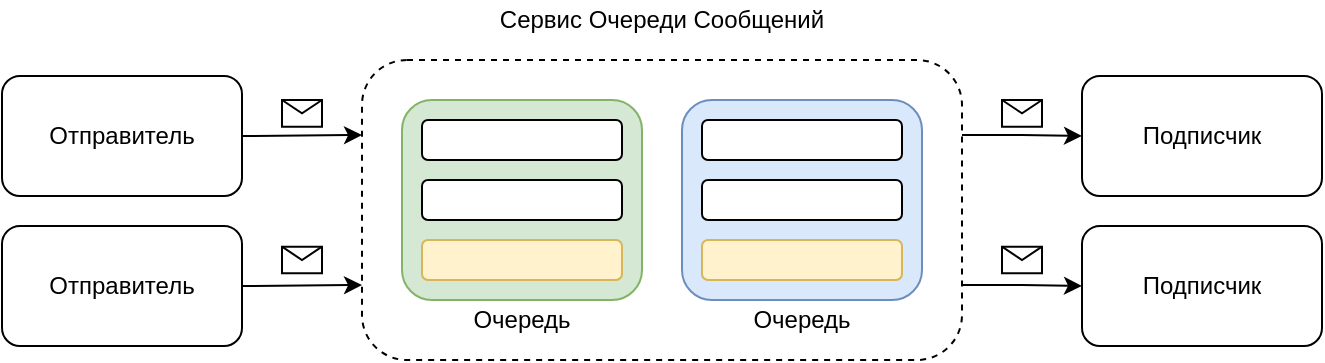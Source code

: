 <mxfile version="14.5.1" type="device"><diagram name="Page-1" id="38b20595-45e3-9b7f-d5ca-b57f44c5b66d"><mxGraphModel dx="886" dy="507" grid="1" gridSize="10" guides="1" tooltips="1" connect="1" arrows="1" fold="1" page="1" pageScale="1" pageWidth="1100" pageHeight="850" background="#ffffff" math="0" shadow="0"><root><mxCell id="0"/><mxCell id="1" parent="0"/><mxCell id="ArG2xNG9vzkXonGnBbZf-2" value="Сервис Очереди Сообщений" style="text;html=1;strokeColor=none;fillColor=none;align=center;verticalAlign=middle;whiteSpace=wrap;rounded=0;" vertex="1" parent="1"><mxGeometry x="325" y="40" width="190" height="20" as="geometry"/></mxCell><mxCell id="ArG2xNG9vzkXonGnBbZf-33" style="edgeStyle=orthogonalEdgeStyle;rounded=0;orthogonalLoop=1;jettySize=auto;html=1;exitX=1;exitY=0.75;exitDx=0;exitDy=0;entryX=0;entryY=0.5;entryDx=0;entryDy=0;" edge="1" parent="1" source="ArG2xNG9vzkXonGnBbZf-4" target="ArG2xNG9vzkXonGnBbZf-32"><mxGeometry relative="1" as="geometry"/></mxCell><mxCell id="ArG2xNG9vzkXonGnBbZf-34" style="edgeStyle=orthogonalEdgeStyle;rounded=0;orthogonalLoop=1;jettySize=auto;html=1;exitX=1;exitY=0.25;exitDx=0;exitDy=0;entryX=0;entryY=0.5;entryDx=0;entryDy=0;" edge="1" parent="1" source="ArG2xNG9vzkXonGnBbZf-4" target="ArG2xNG9vzkXonGnBbZf-31"><mxGeometry relative="1" as="geometry"/></mxCell><mxCell id="ArG2xNG9vzkXonGnBbZf-4" value="" style="rounded=1;whiteSpace=wrap;html=1;dashed=1;" vertex="1" parent="1"><mxGeometry x="270" y="70" width="300" height="150" as="geometry"/></mxCell><mxCell id="ArG2xNG9vzkXonGnBbZf-5" value="" style="rounded=1;whiteSpace=wrap;html=1;fillColor=#d5e8d4;strokeColor=#82b366;" vertex="1" parent="1"><mxGeometry x="290" y="90" width="120" height="100" as="geometry"/></mxCell><mxCell id="ArG2xNG9vzkXonGnBbZf-7" value="" style="rounded=1;whiteSpace=wrap;html=1;" vertex="1" parent="1"><mxGeometry x="300" y="100" width="100" height="20" as="geometry"/></mxCell><mxCell id="ArG2xNG9vzkXonGnBbZf-8" value="" style="rounded=1;whiteSpace=wrap;html=1;" vertex="1" parent="1"><mxGeometry x="300" y="130" width="100" height="20" as="geometry"/></mxCell><mxCell id="ArG2xNG9vzkXonGnBbZf-9" value="" style="rounded=1;whiteSpace=wrap;html=1;fillColor=#fff2cc;strokeColor=#d6b656;" vertex="1" parent="1"><mxGeometry x="300" y="160" width="100" height="20" as="geometry"/></mxCell><mxCell id="ArG2xNG9vzkXonGnBbZf-11" value="" style="rounded=1;whiteSpace=wrap;html=1;fillColor=#dae8fc;strokeColor=#6c8ebf;" vertex="1" parent="1"><mxGeometry x="430" y="90" width="120" height="100" as="geometry"/></mxCell><mxCell id="ArG2xNG9vzkXonGnBbZf-12" value="" style="rounded=1;whiteSpace=wrap;html=1;" vertex="1" parent="1"><mxGeometry x="440" y="100" width="100" height="20" as="geometry"/></mxCell><mxCell id="ArG2xNG9vzkXonGnBbZf-13" value="" style="rounded=1;whiteSpace=wrap;html=1;" vertex="1" parent="1"><mxGeometry x="440" y="130" width="100" height="20" as="geometry"/></mxCell><mxCell id="ArG2xNG9vzkXonGnBbZf-14" value="" style="rounded=1;whiteSpace=wrap;html=1;fillColor=#fff2cc;strokeColor=#d6b656;" vertex="1" parent="1"><mxGeometry x="440" y="160" width="100" height="20" as="geometry"/></mxCell><mxCell id="ArG2xNG9vzkXonGnBbZf-15" value="Отправитель" style="rounded=1;whiteSpace=wrap;html=1;" vertex="1" parent="1"><mxGeometry x="90" y="78" width="120" height="60" as="geometry"/></mxCell><mxCell id="ArG2xNG9vzkXonGnBbZf-19" value="Очередь" style="text;html=1;strokeColor=none;fillColor=none;align=center;verticalAlign=middle;whiteSpace=wrap;rounded=0;" vertex="1" parent="1"><mxGeometry x="320" y="190" width="60" height="20" as="geometry"/></mxCell><mxCell id="ArG2xNG9vzkXonGnBbZf-20" value="Очередь" style="text;html=1;strokeColor=none;fillColor=none;align=center;verticalAlign=middle;whiteSpace=wrap;rounded=0;" vertex="1" parent="1"><mxGeometry x="460" y="190" width="60" height="20" as="geometry"/></mxCell><mxCell id="ArG2xNG9vzkXonGnBbZf-21" value="Отправитель" style="rounded=1;whiteSpace=wrap;html=1;" vertex="1" parent="1"><mxGeometry x="90" y="153" width="120" height="60" as="geometry"/></mxCell><mxCell id="ArG2xNG9vzkXonGnBbZf-26" value="" style="endArrow=classic;html=1;exitX=1;exitY=0.5;exitDx=0;exitDy=0;entryX=0;entryY=0.75;entryDx=0;entryDy=0;" edge="1" parent="1" source="ArG2xNG9vzkXonGnBbZf-21" target="ArG2xNG9vzkXonGnBbZf-4"><mxGeometry width="50" height="50" relative="1" as="geometry"><mxPoint x="390" y="170" as="sourcePoint"/><mxPoint x="440" y="120" as="targetPoint"/></mxGeometry></mxCell><mxCell id="ArG2xNG9vzkXonGnBbZf-27" value="" style="endArrow=classic;html=1;exitX=1;exitY=0.5;exitDx=0;exitDy=0;entryX=0;entryY=0.25;entryDx=0;entryDy=0;" edge="1" parent="1" source="ArG2xNG9vzkXonGnBbZf-15" target="ArG2xNG9vzkXonGnBbZf-4"><mxGeometry width="50" height="50" relative="1" as="geometry"><mxPoint x="220" y="90" as="sourcePoint"/><mxPoint x="270" y="40" as="targetPoint"/></mxGeometry></mxCell><mxCell id="ArG2xNG9vzkXonGnBbZf-28" value="" style="shape=message;html=1;whiteSpace=wrap;html=1;outlineConnect=0;" vertex="1" parent="1"><mxGeometry x="230" y="163.34" width="20" height="13.33" as="geometry"/></mxCell><mxCell id="ArG2xNG9vzkXonGnBbZf-29" value="" style="shape=message;html=1;whiteSpace=wrap;html=1;outlineConnect=0;" vertex="1" parent="1"><mxGeometry x="230" y="90" width="20" height="13.33" as="geometry"/></mxCell><mxCell id="ArG2xNG9vzkXonGnBbZf-31" value="Подписчик" style="rounded=1;whiteSpace=wrap;html=1;" vertex="1" parent="1"><mxGeometry x="630" y="78" width="120" height="60" as="geometry"/></mxCell><mxCell id="ArG2xNG9vzkXonGnBbZf-32" value="Подписчик" style="rounded=1;whiteSpace=wrap;html=1;" vertex="1" parent="1"><mxGeometry x="630" y="153" width="120" height="60" as="geometry"/></mxCell><mxCell id="ArG2xNG9vzkXonGnBbZf-35" value="" style="shape=message;html=1;whiteSpace=wrap;html=1;outlineConnect=0;" vertex="1" parent="1"><mxGeometry x="590" y="163.34" width="20" height="13.33" as="geometry"/></mxCell><mxCell id="ArG2xNG9vzkXonGnBbZf-36" value="" style="shape=message;html=1;whiteSpace=wrap;html=1;outlineConnect=0;" vertex="1" parent="1"><mxGeometry x="590" y="90" width="20" height="13.33" as="geometry"/></mxCell></root></mxGraphModel></diagram></mxfile>